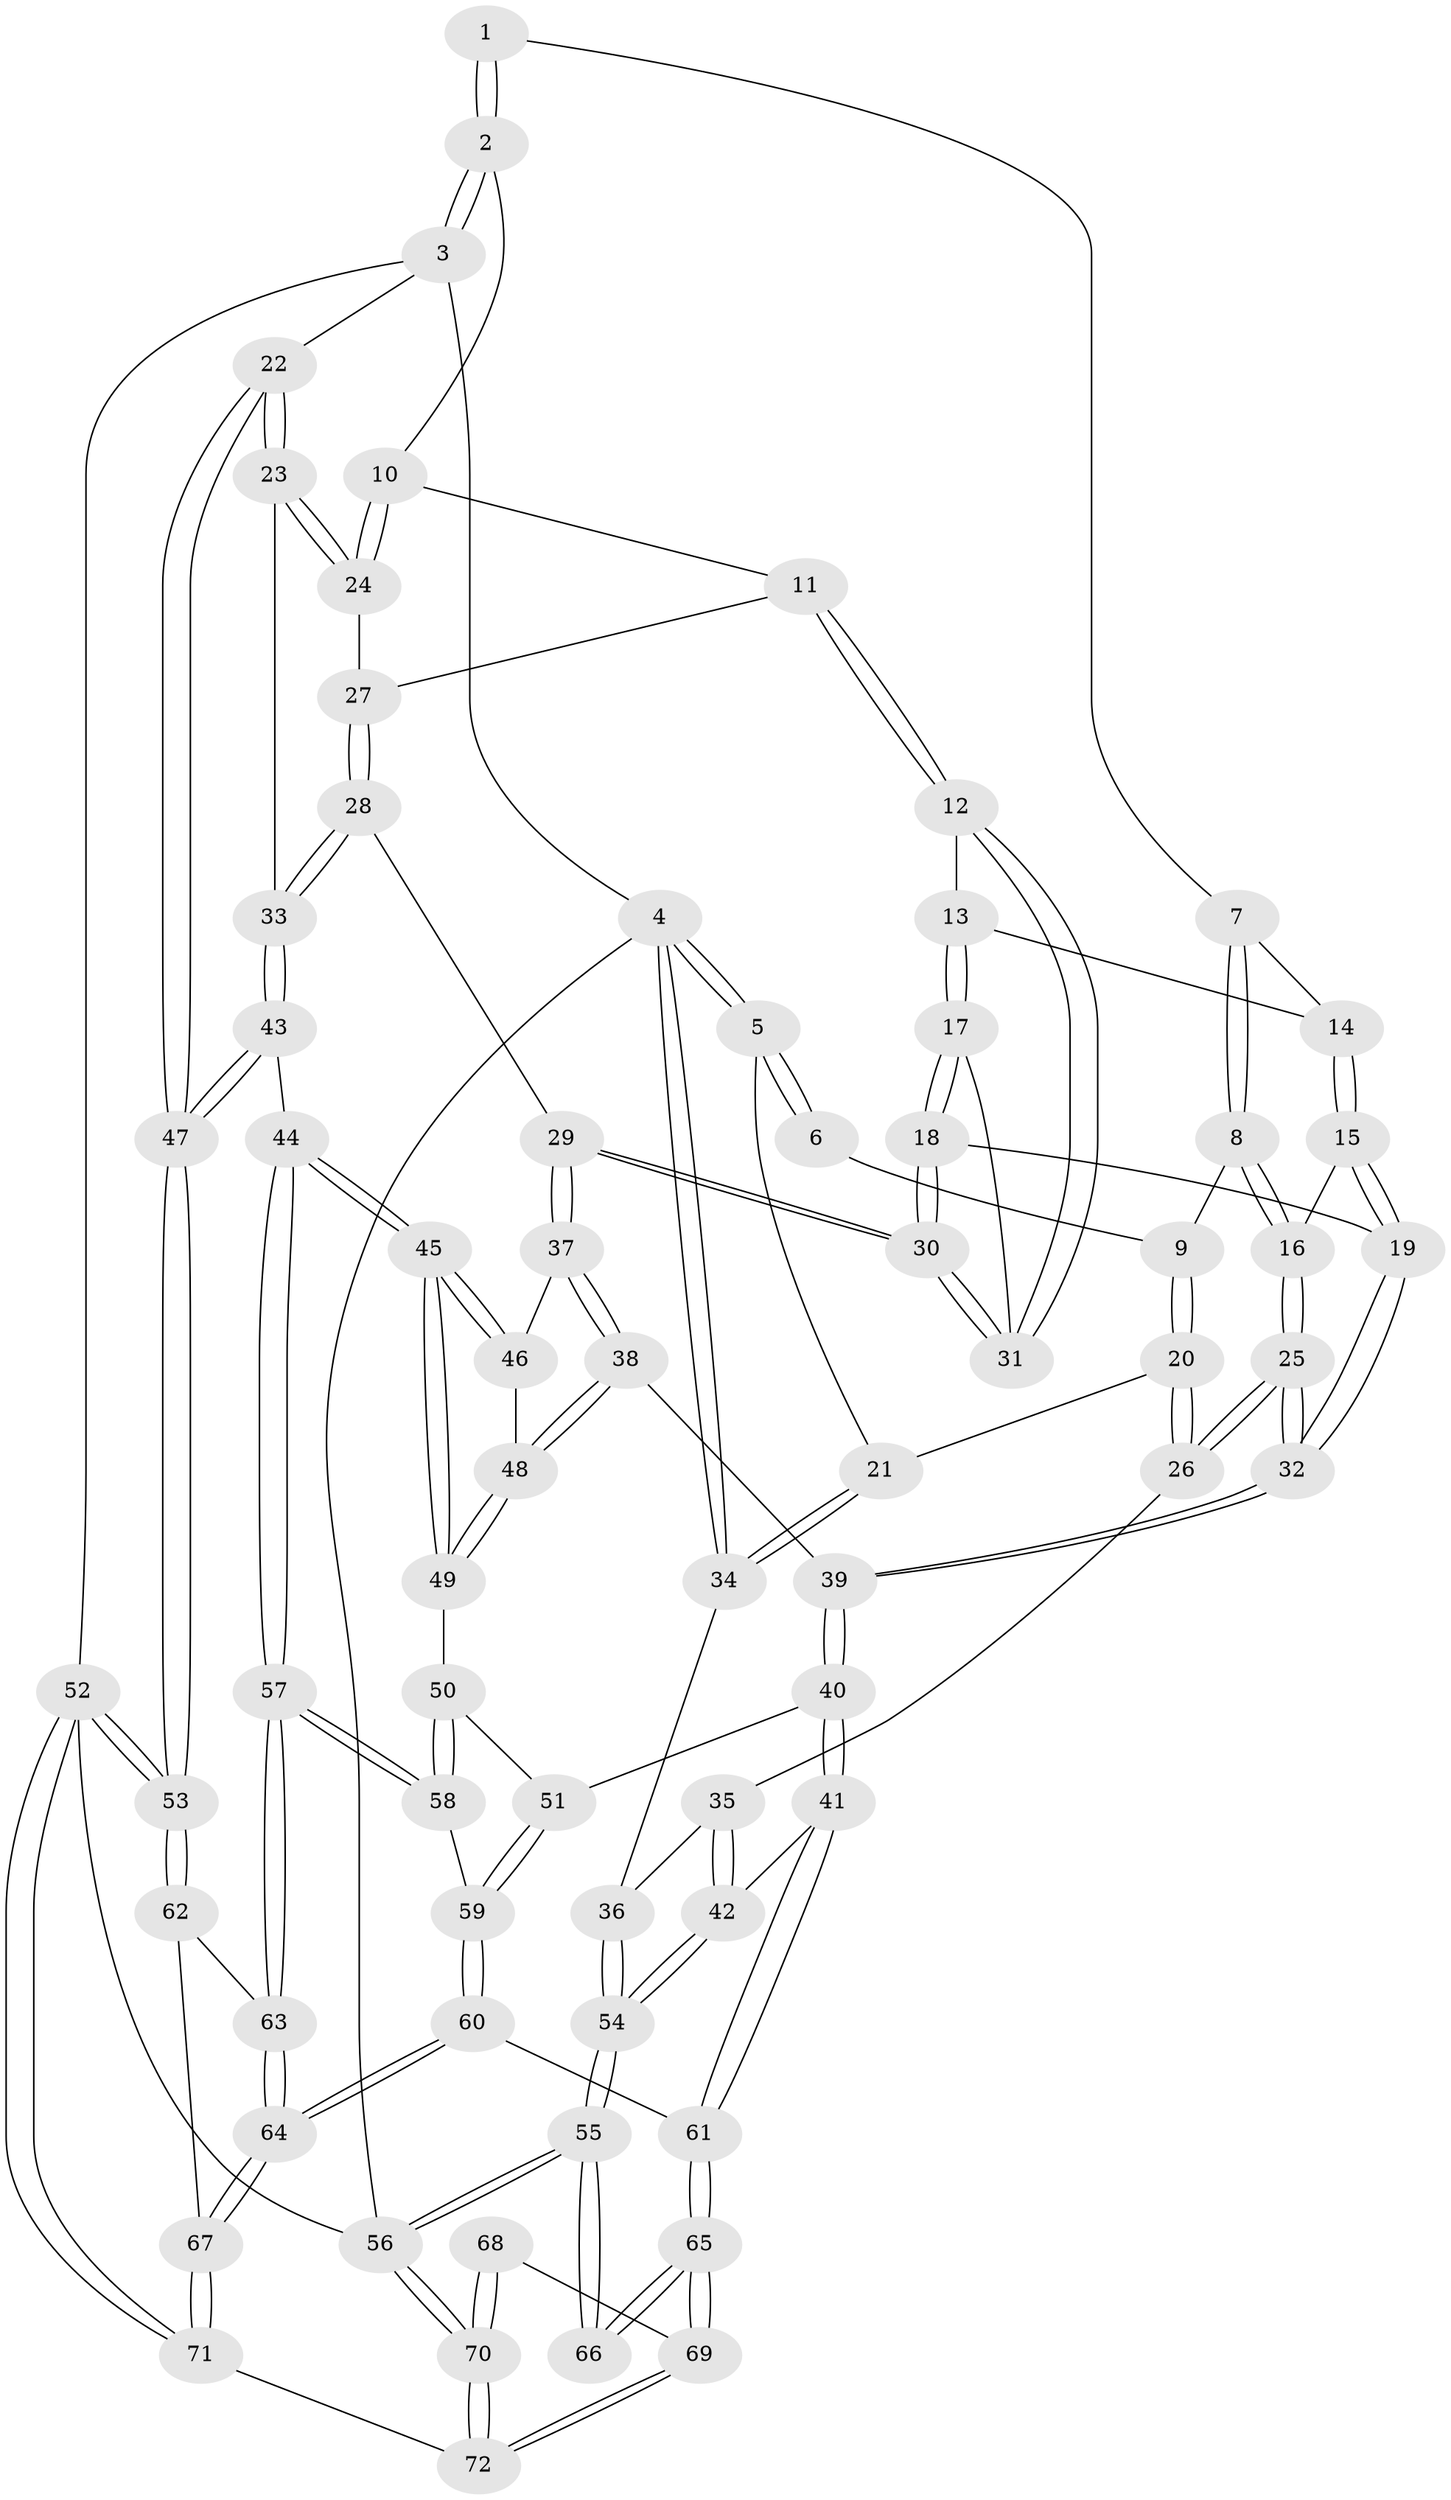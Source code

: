 // coarse degree distribution, {3: 0.11627906976744186, 5: 0.27906976744186046, 7: 0.023255813953488372, 4: 0.5116279069767442, 6: 0.06976744186046512}
// Generated by graph-tools (version 1.1) at 2025/52/02/27/25 19:52:36]
// undirected, 72 vertices, 177 edges
graph export_dot {
graph [start="1"]
  node [color=gray90,style=filled];
  1 [pos="+0.471069393258991+0"];
  2 [pos="+0.8333146178158478+0"];
  3 [pos="+1+0"];
  4 [pos="+0+0"];
  5 [pos="+0+0"];
  6 [pos="+0.15192985398803716+0"];
  7 [pos="+0.4623798483446972+0"];
  8 [pos="+0.3452754767125077+0.06615327494230994"];
  9 [pos="+0.20748775570630978+0"];
  10 [pos="+0.8155471009288264+0"];
  11 [pos="+0.7688381152977876+0"];
  12 [pos="+0.7075292411890488+0.05691647088287883"];
  13 [pos="+0.5562632932241354+0.06449060907342419"];
  14 [pos="+0.4902118060759158+0.018805368834729996"];
  15 [pos="+0.4602031427301175+0.08851616213145937"];
  16 [pos="+0.3594794770912204+0.1108197259431632"];
  17 [pos="+0.5499197418263169+0.14813814791993998"];
  18 [pos="+0.522178105222544+0.1993946180960539"];
  19 [pos="+0.5121052452183231+0.20328153866864018"];
  20 [pos="+0.16754448154419407+0.14728029337577364"];
  21 [pos="+0.13331517280171531+0.14273573819978191"];
  22 [pos="+1+0.09184884708191869"];
  23 [pos="+0.9648185113710299+0.16149144251648087"];
  24 [pos="+0.9446632118377455+0.13510744898635033"];
  25 [pos="+0.31063807818732897+0.23904563548582505"];
  26 [pos="+0.2149767875444569+0.21934162813570837"];
  27 [pos="+0.8392554766331356+0.12389841633648284"];
  28 [pos="+0.859723644884333+0.2689116647862021"];
  29 [pos="+0.7202316418994167+0.2665309854367107"];
  30 [pos="+0.6943789710467613+0.21955733723285548"];
  31 [pos="+0.7050391871100884+0.06697121673215958"];
  32 [pos="+0.41198381842509774+0.3300062399571761"];
  33 [pos="+0.8721296261251622+0.27428396661217774"];
  34 [pos="+0+0.16042870628939832"];
  35 [pos="+0.19345543174952728+0.2454446413755941"];
  36 [pos="+0+0.30079427261534886"];
  37 [pos="+0.6907512880774361+0.32265770293472573"];
  38 [pos="+0.5307326787989135+0.37019055262620165"];
  39 [pos="+0.41514411534163953+0.3420098706426263"];
  40 [pos="+0.3636539736324934+0.4755480690748376"];
  41 [pos="+0.16849557883974267+0.6122448320497592"];
  42 [pos="+0.02078944230769325+0.6079966789793286"];
  43 [pos="+1+0.5104158245332207"];
  44 [pos="+0.8809918239644619+0.5854713118156706"];
  45 [pos="+0.8214760676695241+0.5482799947850884"];
  46 [pos="+0.7111343091615145+0.3957703059809823"];
  47 [pos="+1+0.51325055407672"];
  48 [pos="+0.6036710192481759+0.4811641741115117"];
  49 [pos="+0.6099926503143839+0.524979147436198"];
  50 [pos="+0.6069806878173686+0.5281719369481098"];
  51 [pos="+0.4671394446248346+0.5533561235146985"];
  52 [pos="+1+1"];
  53 [pos="+1+0.8407518589333552"];
  54 [pos="+0+0.6354802985418769"];
  55 [pos="+0+0.8862255037241424"];
  56 [pos="+0+1"];
  57 [pos="+0.7986694059595012+0.7255255726811543"];
  58 [pos="+0.6026749519674128+0.7129507589016268"];
  59 [pos="+0.5296746538532195+0.7378018426744437"];
  60 [pos="+0.48846267360231715+0.7836113383207384"];
  61 [pos="+0.4086054393513343+0.834639395819977"];
  62 [pos="+1+0.849497113350402"];
  63 [pos="+0.8060253112645717+0.7786150232076203"];
  64 [pos="+0.7861968899670817+0.9890605590723918"];
  65 [pos="+0.403996394784717+0.8737579057392032"];
  66 [pos="+0.18844540695891246+0.9235504631149748"];
  67 [pos="+0.7864381212909558+0.9913007766308345"];
  68 [pos="+0.22999714469131713+0.9914111124169201"];
  69 [pos="+0.40807964916567185+0.8969314199441852"];
  70 [pos="+0.1731606072877757+1"];
  71 [pos="+0.7827270651319034+1"];
  72 [pos="+0.4751666472765204+1"];
  1 -- 2;
  1 -- 2;
  1 -- 7;
  2 -- 3;
  2 -- 3;
  2 -- 10;
  3 -- 4;
  3 -- 22;
  3 -- 52;
  4 -- 5;
  4 -- 5;
  4 -- 34;
  4 -- 34;
  4 -- 56;
  5 -- 6;
  5 -- 6;
  5 -- 21;
  6 -- 9;
  7 -- 8;
  7 -- 8;
  7 -- 14;
  8 -- 9;
  8 -- 16;
  8 -- 16;
  9 -- 20;
  9 -- 20;
  10 -- 11;
  10 -- 24;
  10 -- 24;
  11 -- 12;
  11 -- 12;
  11 -- 27;
  12 -- 13;
  12 -- 31;
  12 -- 31;
  13 -- 14;
  13 -- 17;
  13 -- 17;
  14 -- 15;
  14 -- 15;
  15 -- 16;
  15 -- 19;
  15 -- 19;
  16 -- 25;
  16 -- 25;
  17 -- 18;
  17 -- 18;
  17 -- 31;
  18 -- 19;
  18 -- 30;
  18 -- 30;
  19 -- 32;
  19 -- 32;
  20 -- 21;
  20 -- 26;
  20 -- 26;
  21 -- 34;
  21 -- 34;
  22 -- 23;
  22 -- 23;
  22 -- 47;
  22 -- 47;
  23 -- 24;
  23 -- 24;
  23 -- 33;
  24 -- 27;
  25 -- 26;
  25 -- 26;
  25 -- 32;
  25 -- 32;
  26 -- 35;
  27 -- 28;
  27 -- 28;
  28 -- 29;
  28 -- 33;
  28 -- 33;
  29 -- 30;
  29 -- 30;
  29 -- 37;
  29 -- 37;
  30 -- 31;
  30 -- 31;
  32 -- 39;
  32 -- 39;
  33 -- 43;
  33 -- 43;
  34 -- 36;
  35 -- 36;
  35 -- 42;
  35 -- 42;
  36 -- 54;
  36 -- 54;
  37 -- 38;
  37 -- 38;
  37 -- 46;
  38 -- 39;
  38 -- 48;
  38 -- 48;
  39 -- 40;
  39 -- 40;
  40 -- 41;
  40 -- 41;
  40 -- 51;
  41 -- 42;
  41 -- 61;
  41 -- 61;
  42 -- 54;
  42 -- 54;
  43 -- 44;
  43 -- 47;
  43 -- 47;
  44 -- 45;
  44 -- 45;
  44 -- 57;
  44 -- 57;
  45 -- 46;
  45 -- 46;
  45 -- 49;
  45 -- 49;
  46 -- 48;
  47 -- 53;
  47 -- 53;
  48 -- 49;
  48 -- 49;
  49 -- 50;
  50 -- 51;
  50 -- 58;
  50 -- 58;
  51 -- 59;
  51 -- 59;
  52 -- 53;
  52 -- 53;
  52 -- 71;
  52 -- 71;
  52 -- 56;
  53 -- 62;
  53 -- 62;
  54 -- 55;
  54 -- 55;
  55 -- 56;
  55 -- 56;
  55 -- 66;
  55 -- 66;
  56 -- 70;
  56 -- 70;
  57 -- 58;
  57 -- 58;
  57 -- 63;
  57 -- 63;
  58 -- 59;
  59 -- 60;
  59 -- 60;
  60 -- 61;
  60 -- 64;
  60 -- 64;
  61 -- 65;
  61 -- 65;
  62 -- 63;
  62 -- 67;
  63 -- 64;
  63 -- 64;
  64 -- 67;
  64 -- 67;
  65 -- 66;
  65 -- 66;
  65 -- 69;
  65 -- 69;
  67 -- 71;
  67 -- 71;
  68 -- 69;
  68 -- 70;
  68 -- 70;
  69 -- 72;
  69 -- 72;
  70 -- 72;
  70 -- 72;
  71 -- 72;
}
